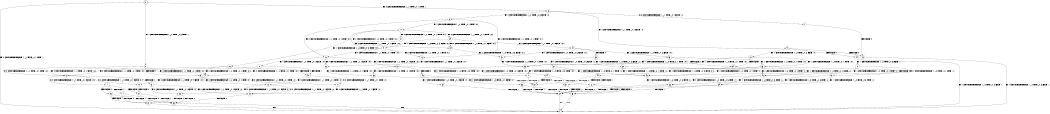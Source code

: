 digraph BCG {
size = "7, 10.5";
center = TRUE;
node [shape = circle];
0 [peripheries = 2];
0 -> 1 [label = "EX !0 !ATOMIC_EXCH_BRANCH (1, +1, TRUE, +0, 1, TRUE) !::"];
0 -> 2 [label = "EX !1 !ATOMIC_EXCH_BRANCH (1, +0, TRUE, +0, 3, TRUE) !::"];
0 -> 3 [label = "EX !0 !ATOMIC_EXCH_BRANCH (1, +1, TRUE, +0, 1, TRUE) !::"];
2 -> 4 [label = "EX !0 !ATOMIC_EXCH_BRANCH (1, +1, TRUE, +0, 1, TRUE) !:0:1:"];
2 -> 5 [label = "TERMINATE !1"];
2 -> 6 [label = "EX !0 !ATOMIC_EXCH_BRANCH (1, +1, TRUE, +0, 1, TRUE) !:0:1:"];
3 -> 7 [label = "EX !0 !ATOMIC_EXCH_BRANCH (1, +1, TRUE, +0, 1, FALSE) !:0:"];
3 -> 8 [label = "EX !1 !ATOMIC_EXCH_BRANCH (1, +0, TRUE, +0, 3, FALSE) !:0:"];
3 -> 9 [label = "EX !0 !ATOMIC_EXCH_BRANCH (1, +1, TRUE, +0, 1, FALSE) !:0:"];
4 -> 10 [label = "EX !0 !ATOMIC_EXCH_BRANCH (1, +1, TRUE, +0, 1, FALSE) !:0:1:"];
5 -> 11 [label = "EX !0 !ATOMIC_EXCH_BRANCH (1, +1, TRUE, +0, 1, TRUE) !:0:"];
5 -> 12 [label = "EX !0 !ATOMIC_EXCH_BRANCH (1, +1, TRUE, +0, 1, TRUE) !:0:"];
6 -> 10 [label = "EX !0 !ATOMIC_EXCH_BRANCH (1, +1, TRUE, +0, 1, FALSE) !:0:1:"];
6 -> 13 [label = "TERMINATE !1"];
6 -> 14 [label = "EX !0 !ATOMIC_EXCH_BRANCH (1, +1, TRUE, +0, 1, FALSE) !:0:1:"];
7 -> 15 [label = "TERMINATE !0"];
8 -> 16 [label = "EX !0 !ATOMIC_EXCH_BRANCH (1, +1, TRUE, +0, 1, TRUE) !:0:1:"];
8 -> 17 [label = "EX !1 !ATOMIC_EXCH_BRANCH (1, +0, TRUE, +0, 1, TRUE) !:0:1:"];
8 -> 18 [label = "EX !0 !ATOMIC_EXCH_BRANCH (1, +1, TRUE, +0, 1, TRUE) !:0:1:"];
9 -> 15 [label = "TERMINATE !0"];
9 -> 19 [label = "TERMINATE !0"];
9 -> 20 [label = "EX !1 !ATOMIC_EXCH_BRANCH (1, +0, TRUE, +0, 3, FALSE) !:0:"];
10 -> 21 [label = "TERMINATE !0"];
11 -> 22 [label = "EX !0 !ATOMIC_EXCH_BRANCH (1, +1, TRUE, +0, 1, FALSE) !:0:"];
12 -> 22 [label = "EX !0 !ATOMIC_EXCH_BRANCH (1, +1, TRUE, +0, 1, FALSE) !:0:"];
12 -> 23 [label = "EX !0 !ATOMIC_EXCH_BRANCH (1, +1, TRUE, +0, 1, FALSE) !:0:"];
13 -> 22 [label = "EX !0 !ATOMIC_EXCH_BRANCH (1, +1, TRUE, +0, 1, FALSE) !:0:"];
13 -> 23 [label = "EX !0 !ATOMIC_EXCH_BRANCH (1, +1, TRUE, +0, 1, FALSE) !:0:"];
14 -> 21 [label = "TERMINATE !0"];
14 -> 24 [label = "TERMINATE !1"];
14 -> 25 [label = "TERMINATE !0"];
15 -> 1 [label = "EX !1 !ATOMIC_EXCH_BRANCH (1, +0, TRUE, +0, 3, FALSE) !::"];
16 -> 26 [label = "EX !0 !ATOMIC_EXCH_BRANCH (1, +1, TRUE, +0, 1, FALSE) !:0:1:"];
17 -> 27 [label = "EX !0 !ATOMIC_EXCH_BRANCH (1, +1, TRUE, +0, 1, TRUE) !:0:1:"];
17 -> 28 [label = "EX !1 !ATOMIC_EXCH_BRANCH (1, +0, TRUE, +0, 3, TRUE) !:0:1:"];
17 -> 29 [label = "EX !0 !ATOMIC_EXCH_BRANCH (1, +1, TRUE, +0, 1, TRUE) !:0:1:"];
18 -> 26 [label = "EX !0 !ATOMIC_EXCH_BRANCH (1, +1, TRUE, +0, 1, FALSE) !:0:1:"];
18 -> 30 [label = "EX !1 !ATOMIC_EXCH_BRANCH (1, +0, TRUE, +0, 1, FALSE) !:0:1:"];
18 -> 31 [label = "EX !0 !ATOMIC_EXCH_BRANCH (1, +1, TRUE, +0, 1, FALSE) !:0:1:"];
19 -> 1 [label = "EX !1 !ATOMIC_EXCH_BRANCH (1, +0, TRUE, +0, 3, FALSE) !::"];
19 -> 32 [label = "EX !1 !ATOMIC_EXCH_BRANCH (1, +0, TRUE, +0, 3, FALSE) !::"];
20 -> 33 [label = "EX !1 !ATOMIC_EXCH_BRANCH (1, +0, TRUE, +0, 1, TRUE) !:0:1:"];
20 -> 34 [label = "TERMINATE !0"];
20 -> 35 [label = "EX !1 !ATOMIC_EXCH_BRANCH (1, +0, TRUE, +0, 1, TRUE) !:0:1:"];
21 -> 36 [label = "TERMINATE !1"];
22 -> 36 [label = "TERMINATE !0"];
23 -> 36 [label = "TERMINATE !0"];
23 -> 37 [label = "TERMINATE !0"];
24 -> 36 [label = "TERMINATE !0"];
24 -> 37 [label = "TERMINATE !0"];
25 -> 36 [label = "TERMINATE !1"];
25 -> 37 [label = "TERMINATE !1"];
26 -> 38 [label = "EX !1 !ATOMIC_EXCH_BRANCH (1, +0, TRUE, +0, 1, FALSE) !:0:1:"];
27 -> 39 [label = "EX !0 !ATOMIC_EXCH_BRANCH (1, +1, TRUE, +0, 1, FALSE) !:0:1:"];
28 -> 4 [label = "EX !0 !ATOMIC_EXCH_BRANCH (1, +1, TRUE, +0, 1, TRUE) !:0:1:"];
28 -> 40 [label = "TERMINATE !1"];
28 -> 6 [label = "EX !0 !ATOMIC_EXCH_BRANCH (1, +1, TRUE, +0, 1, TRUE) !:0:1:"];
29 -> 39 [label = "EX !0 !ATOMIC_EXCH_BRANCH (1, +1, TRUE, +0, 1, FALSE) !:0:1:"];
29 -> 41 [label = "EX !1 !ATOMIC_EXCH_BRANCH (1, +0, TRUE, +0, 3, FALSE) !:0:1:"];
29 -> 42 [label = "EX !0 !ATOMIC_EXCH_BRANCH (1, +1, TRUE, +0, 1, FALSE) !:0:1:"];
30 -> 4 [label = "EX !0 !ATOMIC_EXCH_BRANCH (1, +1, TRUE, +0, 1, TRUE) !:0:1:"];
30 -> 40 [label = "TERMINATE !1"];
30 -> 6 [label = "EX !0 !ATOMIC_EXCH_BRANCH (1, +1, TRUE, +0, 1, TRUE) !:0:1:"];
31 -> 38 [label = "EX !1 !ATOMIC_EXCH_BRANCH (1, +0, TRUE, +0, 1, FALSE) !:0:1:"];
31 -> 43 [label = "TERMINATE !0"];
31 -> 44 [label = "EX !1 !ATOMIC_EXCH_BRANCH (1, +0, TRUE, +0, 1, FALSE) !:0:1:"];
32 -> 45 [label = "EX !1 !ATOMIC_EXCH_BRANCH (1, +0, TRUE, +0, 1, TRUE) !:1:"];
32 -> 46 [label = "EX !1 !ATOMIC_EXCH_BRANCH (1, +0, TRUE, +0, 1, TRUE) !:1:"];
33 -> 47 [label = "EX !1 !ATOMIC_EXCH_BRANCH (1, +0, TRUE, +0, 3, TRUE) !:0:1:"];
34 -> 45 [label = "EX !1 !ATOMIC_EXCH_BRANCH (1, +0, TRUE, +0, 1, TRUE) !:1:"];
34 -> 46 [label = "EX !1 !ATOMIC_EXCH_BRANCH (1, +0, TRUE, +0, 1, TRUE) !:1:"];
35 -> 47 [label = "EX !1 !ATOMIC_EXCH_BRANCH (1, +0, TRUE, +0, 3, TRUE) !:0:1:"];
35 -> 48 [label = "TERMINATE !0"];
35 -> 49 [label = "EX !1 !ATOMIC_EXCH_BRANCH (1, +0, TRUE, +0, 3, TRUE) !:0:1:"];
36 -> 1 [label = "exit"];
37 -> 1 [label = "exit"];
38 -> 50 [label = "TERMINATE !0"];
39 -> 51 [label = "EX !1 !ATOMIC_EXCH_BRANCH (1, +0, TRUE, +0, 3, FALSE) !:0:1:"];
40 -> 11 [label = "EX !0 !ATOMIC_EXCH_BRANCH (1, +1, TRUE, +0, 1, TRUE) !:0:"];
40 -> 12 [label = "EX !0 !ATOMIC_EXCH_BRANCH (1, +1, TRUE, +0, 1, TRUE) !:0:"];
41 -> 16 [label = "EX !0 !ATOMIC_EXCH_BRANCH (1, +1, TRUE, +0, 1, TRUE) !:0:1:"];
41 -> 17 [label = "EX !1 !ATOMIC_EXCH_BRANCH (1, +0, TRUE, +0, 1, TRUE) !:0:1:"];
41 -> 18 [label = "EX !0 !ATOMIC_EXCH_BRANCH (1, +1, TRUE, +0, 1, TRUE) !:0:1:"];
42 -> 51 [label = "EX !1 !ATOMIC_EXCH_BRANCH (1, +0, TRUE, +0, 3, FALSE) !:0:1:"];
42 -> 52 [label = "TERMINATE !0"];
42 -> 53 [label = "EX !1 !ATOMIC_EXCH_BRANCH (1, +0, TRUE, +0, 3, FALSE) !:0:1:"];
43 -> 54 [label = "EX !1 !ATOMIC_EXCH_BRANCH (1, +0, TRUE, +0, 1, FALSE) !:1:"];
43 -> 55 [label = "EX !1 !ATOMIC_EXCH_BRANCH (1, +0, TRUE, +0, 1, FALSE) !:1:"];
44 -> 50 [label = "TERMINATE !0"];
44 -> 56 [label = "TERMINATE !1"];
44 -> 57 [label = "TERMINATE !0"];
45 -> 58 [label = "EX !1 !ATOMIC_EXCH_BRANCH (1, +0, TRUE, +0, 3, TRUE) !:1:"];
46 -> 58 [label = "EX !1 !ATOMIC_EXCH_BRANCH (1, +0, TRUE, +0, 3, TRUE) !:1:"];
46 -> 59 [label = "EX !1 !ATOMIC_EXCH_BRANCH (1, +0, TRUE, +0, 3, TRUE) !:1:"];
47 -> 50 [label = "TERMINATE !0"];
48 -> 58 [label = "EX !1 !ATOMIC_EXCH_BRANCH (1, +0, TRUE, +0, 3, TRUE) !:1:"];
48 -> 59 [label = "EX !1 !ATOMIC_EXCH_BRANCH (1, +0, TRUE, +0, 3, TRUE) !:1:"];
49 -> 50 [label = "TERMINATE !0"];
49 -> 56 [label = "TERMINATE !1"];
49 -> 57 [label = "TERMINATE !0"];
50 -> 60 [label = "TERMINATE !1"];
51 -> 33 [label = "EX !1 !ATOMIC_EXCH_BRANCH (1, +0, TRUE, +0, 1, TRUE) !:0:1:"];
52 -> 61 [label = "EX !1 !ATOMIC_EXCH_BRANCH (1, +0, TRUE, +0, 3, FALSE) !:1:"];
52 -> 62 [label = "EX !1 !ATOMIC_EXCH_BRANCH (1, +0, TRUE, +0, 3, FALSE) !:1:"];
53 -> 33 [label = "EX !1 !ATOMIC_EXCH_BRANCH (1, +0, TRUE, +0, 1, TRUE) !:0:1:"];
53 -> 34 [label = "TERMINATE !0"];
53 -> 35 [label = "EX !1 !ATOMIC_EXCH_BRANCH (1, +0, TRUE, +0, 1, TRUE) !:0:1:"];
54 -> 60 [label = "TERMINATE !1"];
55 -> 60 [label = "TERMINATE !1"];
55 -> 63 [label = "TERMINATE !1"];
56 -> 60 [label = "TERMINATE !0"];
56 -> 63 [label = "TERMINATE !0"];
57 -> 60 [label = "TERMINATE !1"];
57 -> 63 [label = "TERMINATE !1"];
58 -> 60 [label = "TERMINATE !1"];
59 -> 60 [label = "TERMINATE !1"];
59 -> 63 [label = "TERMINATE !1"];
60 -> 1 [label = "exit"];
61 -> 45 [label = "EX !1 !ATOMIC_EXCH_BRANCH (1, +0, TRUE, +0, 1, TRUE) !:1:"];
62 -> 45 [label = "EX !1 !ATOMIC_EXCH_BRANCH (1, +0, TRUE, +0, 1, TRUE) !:1:"];
62 -> 46 [label = "EX !1 !ATOMIC_EXCH_BRANCH (1, +0, TRUE, +0, 1, TRUE) !:1:"];
63 -> 1 [label = "exit"];
}

